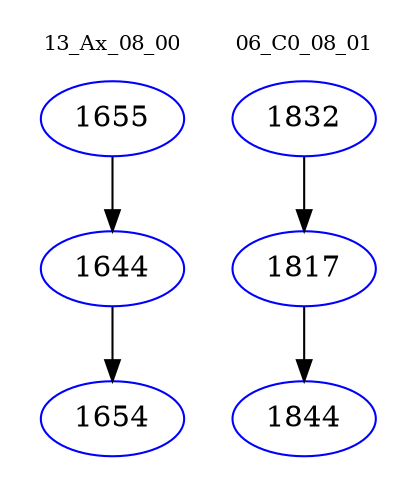 digraph{
subgraph cluster_0 {
color = white
label = "13_Ax_08_00";
fontsize=10;
T0_1655 [label="1655", color="blue"]
T0_1655 -> T0_1644 [color="black"]
T0_1644 [label="1644", color="blue"]
T0_1644 -> T0_1654 [color="black"]
T0_1654 [label="1654", color="blue"]
}
subgraph cluster_1 {
color = white
label = "06_C0_08_01";
fontsize=10;
T1_1832 [label="1832", color="blue"]
T1_1832 -> T1_1817 [color="black"]
T1_1817 [label="1817", color="blue"]
T1_1817 -> T1_1844 [color="black"]
T1_1844 [label="1844", color="blue"]
}
}
